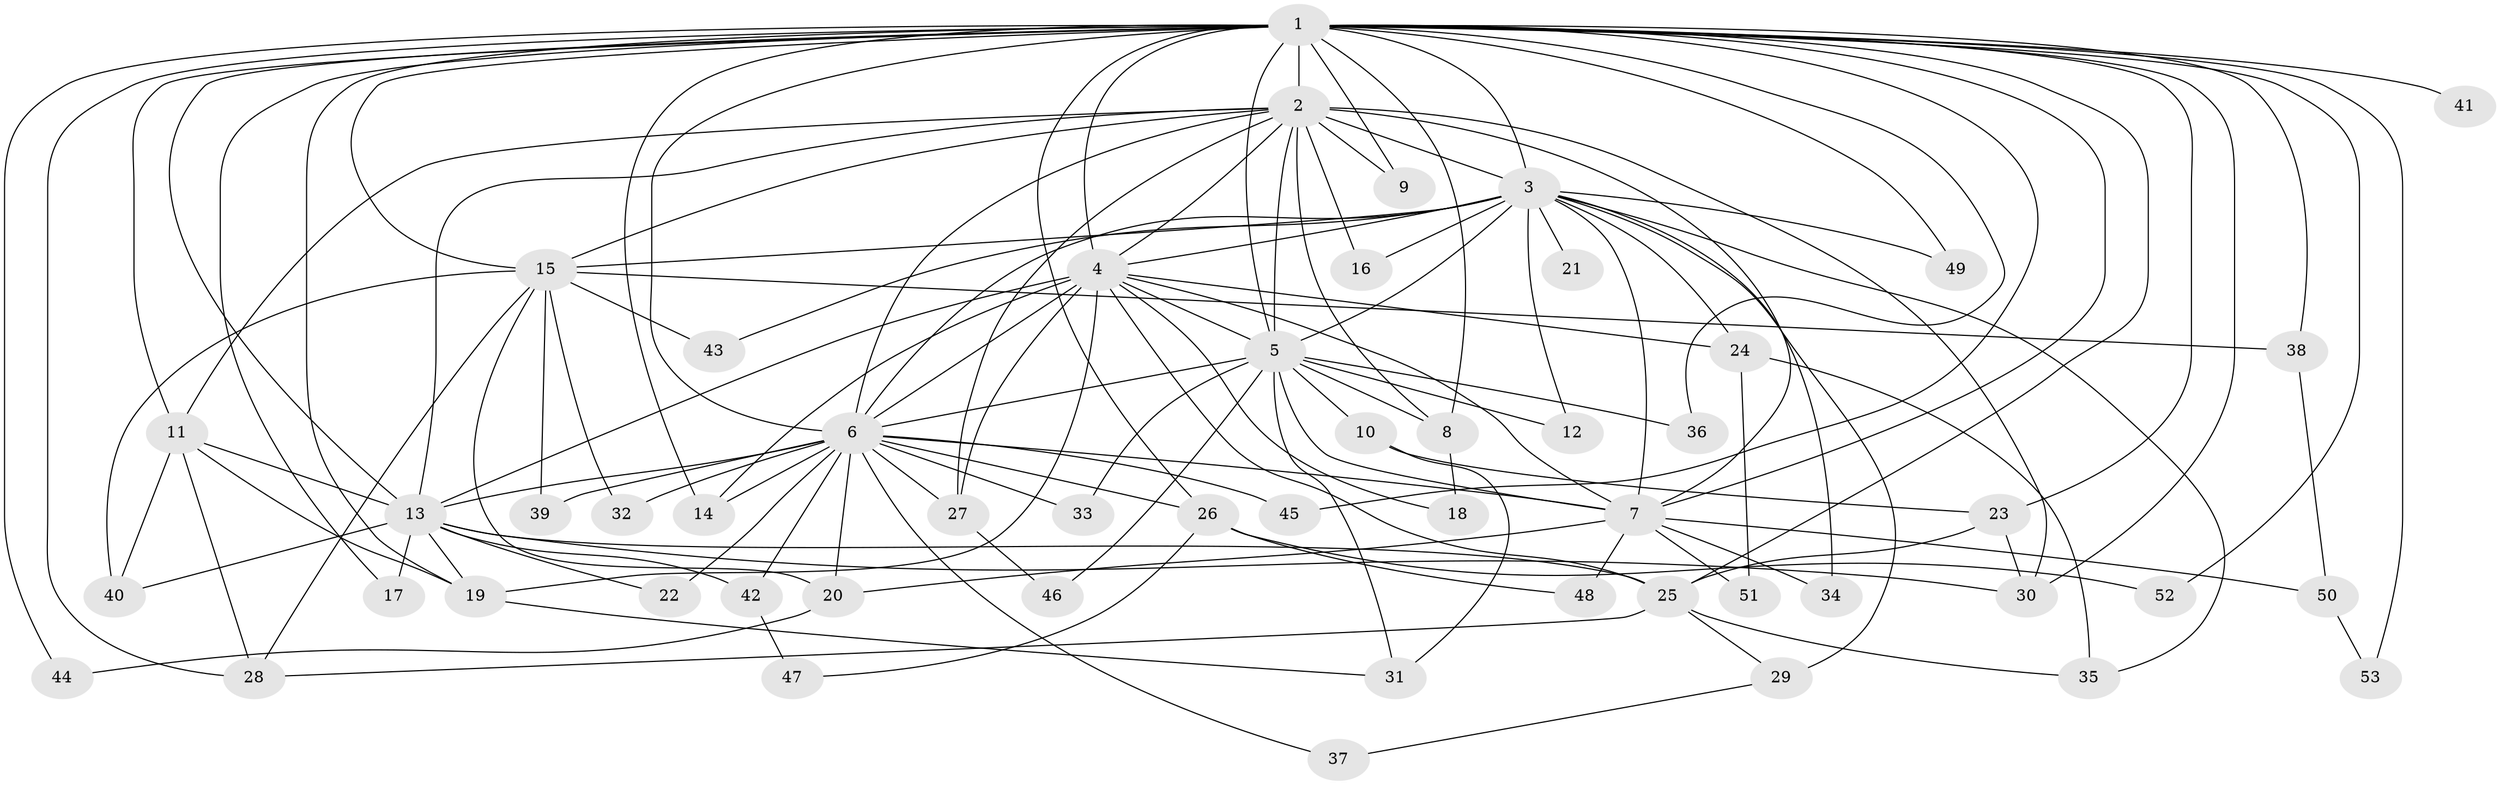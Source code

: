 // original degree distribution, {22: 0.02857142857142857, 14: 0.009523809523809525, 18: 0.009523809523809525, 20: 0.01904761904761905, 26: 0.01904761904761905, 17: 0.009523809523809525, 4: 0.11428571428571428, 3: 0.21904761904761905, 6: 0.009523809523809525, 2: 0.5142857142857142, 7: 0.009523809523809525, 10: 0.009523809523809525, 5: 0.02857142857142857}
// Generated by graph-tools (version 1.1) at 2025/35/03/09/25 02:35:09]
// undirected, 53 vertices, 129 edges
graph export_dot {
graph [start="1"]
  node [color=gray90,style=filled];
  1;
  2;
  3;
  4;
  5;
  6;
  7;
  8;
  9;
  10;
  11;
  12;
  13;
  14;
  15;
  16;
  17;
  18;
  19;
  20;
  21;
  22;
  23;
  24;
  25;
  26;
  27;
  28;
  29;
  30;
  31;
  32;
  33;
  34;
  35;
  36;
  37;
  38;
  39;
  40;
  41;
  42;
  43;
  44;
  45;
  46;
  47;
  48;
  49;
  50;
  51;
  52;
  53;
  1 -- 2 [weight=4.0];
  1 -- 3 [weight=4.0];
  1 -- 4 [weight=3.0];
  1 -- 5 [weight=2.0];
  1 -- 6 [weight=3.0];
  1 -- 7 [weight=2.0];
  1 -- 8 [weight=1.0];
  1 -- 9 [weight=1.0];
  1 -- 11 [weight=1.0];
  1 -- 13 [weight=2.0];
  1 -- 14 [weight=1.0];
  1 -- 15 [weight=1.0];
  1 -- 17 [weight=1.0];
  1 -- 19 [weight=1.0];
  1 -- 23 [weight=3.0];
  1 -- 25 [weight=1.0];
  1 -- 26 [weight=1.0];
  1 -- 28 [weight=1.0];
  1 -- 30 [weight=2.0];
  1 -- 36 [weight=1.0];
  1 -- 38 [weight=1.0];
  1 -- 41 [weight=1.0];
  1 -- 44 [weight=1.0];
  1 -- 45 [weight=1.0];
  1 -- 49 [weight=1.0];
  1 -- 52 [weight=1.0];
  1 -- 53 [weight=1.0];
  2 -- 3 [weight=4.0];
  2 -- 4 [weight=2.0];
  2 -- 5 [weight=2.0];
  2 -- 6 [weight=2.0];
  2 -- 7 [weight=2.0];
  2 -- 8 [weight=1.0];
  2 -- 9 [weight=2.0];
  2 -- 11 [weight=1.0];
  2 -- 13 [weight=9.0];
  2 -- 15 [weight=1.0];
  2 -- 16 [weight=2.0];
  2 -- 27 [weight=1.0];
  2 -- 30 [weight=5.0];
  3 -- 4 [weight=3.0];
  3 -- 5 [weight=2.0];
  3 -- 6 [weight=2.0];
  3 -- 7 [weight=3.0];
  3 -- 12 [weight=2.0];
  3 -- 15 [weight=2.0];
  3 -- 16 [weight=1.0];
  3 -- 21 [weight=1.0];
  3 -- 24 [weight=2.0];
  3 -- 29 [weight=2.0];
  3 -- 34 [weight=1.0];
  3 -- 35 [weight=1.0];
  3 -- 43 [weight=1.0];
  3 -- 49 [weight=1.0];
  4 -- 5 [weight=1.0];
  4 -- 6 [weight=2.0];
  4 -- 7 [weight=1.0];
  4 -- 13 [weight=1.0];
  4 -- 14 [weight=2.0];
  4 -- 18 [weight=1.0];
  4 -- 19 [weight=1.0];
  4 -- 24 [weight=1.0];
  4 -- 25 [weight=1.0];
  4 -- 27 [weight=1.0];
  5 -- 6 [weight=2.0];
  5 -- 7 [weight=2.0];
  5 -- 8 [weight=1.0];
  5 -- 10 [weight=1.0];
  5 -- 12 [weight=2.0];
  5 -- 31 [weight=2.0];
  5 -- 33 [weight=1.0];
  5 -- 36 [weight=1.0];
  5 -- 46 [weight=1.0];
  6 -- 7 [weight=2.0];
  6 -- 13 [weight=1.0];
  6 -- 14 [weight=1.0];
  6 -- 20 [weight=1.0];
  6 -- 22 [weight=2.0];
  6 -- 26 [weight=1.0];
  6 -- 27 [weight=2.0];
  6 -- 32 [weight=1.0];
  6 -- 33 [weight=1.0];
  6 -- 37 [weight=1.0];
  6 -- 39 [weight=1.0];
  6 -- 42 [weight=1.0];
  6 -- 45 [weight=1.0];
  7 -- 20 [weight=1.0];
  7 -- 34 [weight=1.0];
  7 -- 48 [weight=1.0];
  7 -- 50 [weight=1.0];
  7 -- 51 [weight=1.0];
  8 -- 18 [weight=1.0];
  10 -- 23 [weight=1.0];
  10 -- 31 [weight=1.0];
  11 -- 13 [weight=1.0];
  11 -- 19 [weight=1.0];
  11 -- 28 [weight=1.0];
  11 -- 40 [weight=1.0];
  13 -- 17 [weight=2.0];
  13 -- 19 [weight=1.0];
  13 -- 22 [weight=1.0];
  13 -- 25 [weight=1.0];
  13 -- 30 [weight=2.0];
  13 -- 40 [weight=1.0];
  13 -- 42 [weight=1.0];
  15 -- 20 [weight=1.0];
  15 -- 28 [weight=1.0];
  15 -- 32 [weight=1.0];
  15 -- 38 [weight=1.0];
  15 -- 39 [weight=1.0];
  15 -- 40 [weight=1.0];
  15 -- 43 [weight=1.0];
  19 -- 31 [weight=1.0];
  20 -- 44 [weight=1.0];
  23 -- 25 [weight=1.0];
  23 -- 30 [weight=1.0];
  24 -- 35 [weight=1.0];
  24 -- 51 [weight=1.0];
  25 -- 28 [weight=1.0];
  25 -- 29 [weight=1.0];
  25 -- 35 [weight=1.0];
  26 -- 47 [weight=1.0];
  26 -- 48 [weight=1.0];
  26 -- 52 [weight=1.0];
  27 -- 46 [weight=1.0];
  29 -- 37 [weight=1.0];
  38 -- 50 [weight=1.0];
  42 -- 47 [weight=1.0];
  50 -- 53 [weight=1.0];
}
